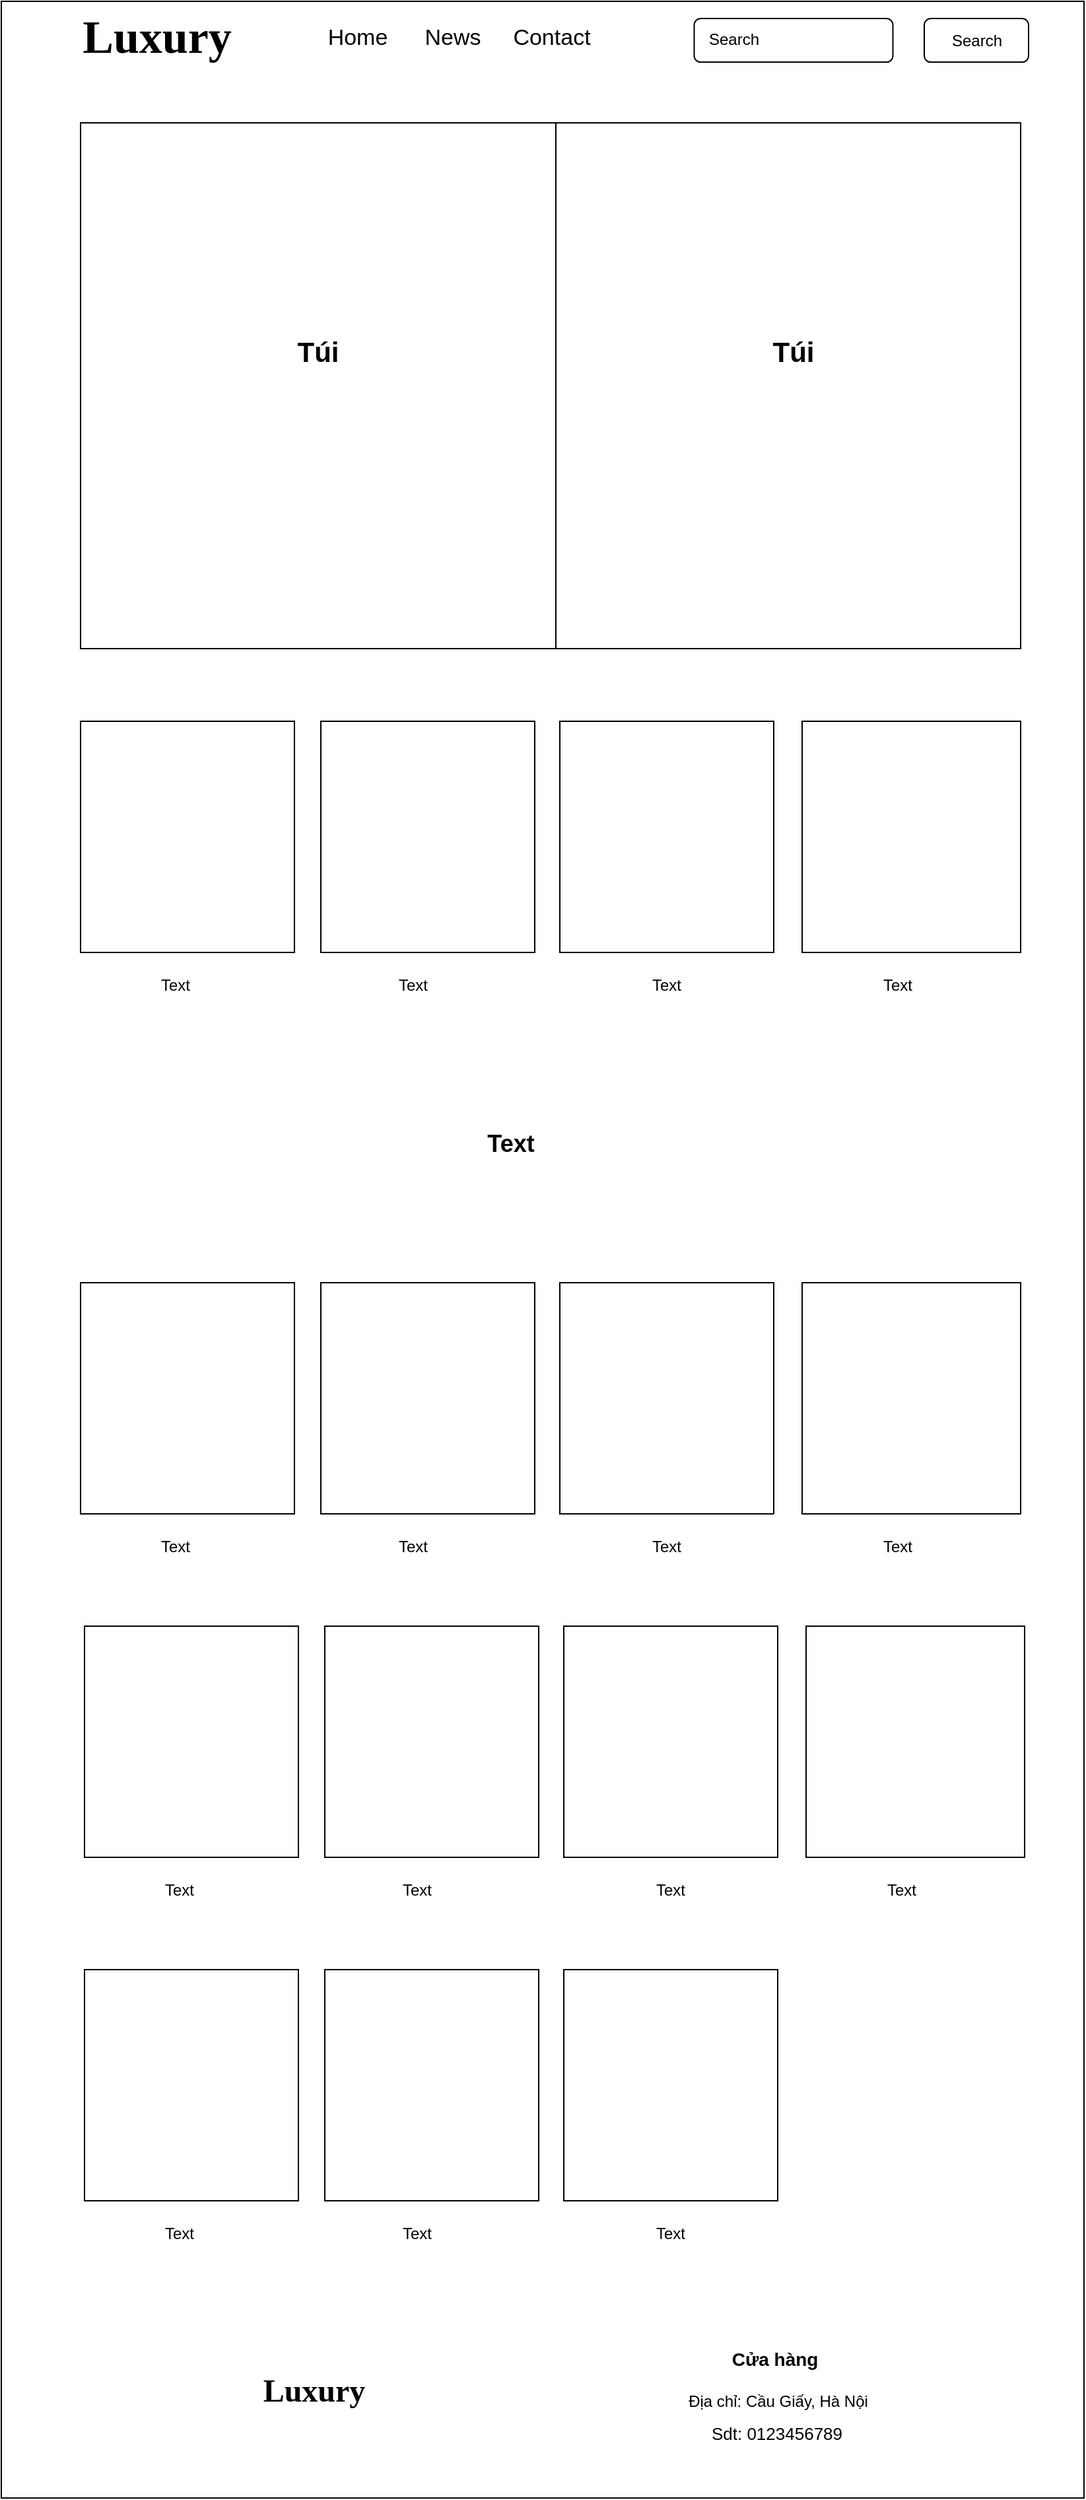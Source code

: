 <mxfile version="21.1.5" type="device">
  <diagram name="Trang-1" id="_KH7wWl4PFaQTm4Xu9SX">
    <mxGraphModel dx="1050" dy="541" grid="1" gridSize="10" guides="1" tooltips="1" connect="1" arrows="1" fold="1" page="1" pageScale="1" pageWidth="827" pageHeight="1169" math="0" shadow="0">
      <root>
        <mxCell id="0" />
        <mxCell id="1" parent="0" />
        <mxCell id="2sVzLyxFFq0wkeMYOeAA-48" value="" style="rounded=0;whiteSpace=wrap;html=1;" vertex="1" parent="1">
          <mxGeometry width="820" height="1890" as="geometry" />
        </mxCell>
        <mxCell id="2sVzLyxFFq0wkeMYOeAA-1" value="Luxury" style="text;html=1;strokeColor=none;fillColor=none;align=center;verticalAlign=middle;whiteSpace=wrap;rounded=0;fontSize=35;fontStyle=1;fontFamily=Times New Roman;" vertex="1" parent="1">
          <mxGeometry x="63" width="110" height="53.12" as="geometry" />
        </mxCell>
        <mxCell id="2sVzLyxFFq0wkeMYOeAA-2" value="&lt;span style=&quot;font-size: 17px;&quot;&gt;&lt;span&gt;Home&lt;/span&gt;&lt;/span&gt;" style="text;html=1;strokeColor=none;fillColor=none;align=center;verticalAlign=middle;whiteSpace=wrap;rounded=0;fontStyle=0" vertex="1" parent="1">
          <mxGeometry x="228" y="13.06" width="84" height="30" as="geometry" />
        </mxCell>
        <mxCell id="2sVzLyxFFq0wkeMYOeAA-3" value="&lt;span&gt;&lt;font style=&quot;font-size: 17px;&quot;&gt;News&lt;/font&gt;&lt;/span&gt;" style="text;html=1;strokeColor=none;fillColor=none;align=center;verticalAlign=middle;whiteSpace=wrap;rounded=0;fontStyle=0" vertex="1" parent="1">
          <mxGeometry x="312" y="13.06" width="60" height="30" as="geometry" />
        </mxCell>
        <mxCell id="2sVzLyxFFq0wkeMYOeAA-4" value="&lt;span style=&quot;font-size: 17px;&quot;&gt;&lt;span&gt;Contact&lt;/span&gt;&lt;/span&gt;" style="text;html=1;strokeColor=none;fillColor=none;align=center;verticalAlign=middle;whiteSpace=wrap;rounded=0;fontStyle=0" vertex="1" parent="1">
          <mxGeometry x="386.5" y="13.06" width="60" height="30" as="geometry" />
        </mxCell>
        <mxCell id="2sVzLyxFFq0wkeMYOeAA-5" value="" style="rounded=1;whiteSpace=wrap;html=1;" vertex="1" parent="1">
          <mxGeometry x="524.75" y="13.06" width="150.5" height="33" as="geometry" />
        </mxCell>
        <mxCell id="2sVzLyxFFq0wkeMYOeAA-6" value="" style="rounded=1;whiteSpace=wrap;html=1;" vertex="1" parent="1">
          <mxGeometry x="699" y="13.06" width="79" height="33" as="geometry" />
        </mxCell>
        <mxCell id="2sVzLyxFFq0wkeMYOeAA-7" value="Search" style="text;html=1;strokeColor=none;fillColor=none;align=center;verticalAlign=middle;whiteSpace=wrap;rounded=0;" vertex="1" parent="1">
          <mxGeometry x="525" y="13.56" width="60" height="30" as="geometry" />
        </mxCell>
        <mxCell id="2sVzLyxFFq0wkeMYOeAA-8" value="Search" style="text;html=1;strokeColor=none;fillColor=none;align=center;verticalAlign=middle;whiteSpace=wrap;rounded=0;" vertex="1" parent="1">
          <mxGeometry x="708.5" y="14.56" width="60" height="30" as="geometry" />
        </mxCell>
        <mxCell id="2sVzLyxFFq0wkeMYOeAA-9" value="" style="rounded=0;whiteSpace=wrap;html=1;" vertex="1" parent="1">
          <mxGeometry x="60" y="92" width="360" height="398" as="geometry" />
        </mxCell>
        <mxCell id="2sVzLyxFFq0wkeMYOeAA-10" value="&lt;span style=&quot;font-size: 21px;&quot;&gt;&lt;b&gt;Túi&lt;/b&gt;&lt;/span&gt;" style="text;html=1;strokeColor=none;fillColor=none;align=center;verticalAlign=middle;whiteSpace=wrap;rounded=0;" vertex="1" parent="1">
          <mxGeometry x="178" y="250" width="124" height="30" as="geometry" />
        </mxCell>
        <mxCell id="2sVzLyxFFq0wkeMYOeAA-11" value="" style="rounded=0;whiteSpace=wrap;html=1;" vertex="1" parent="1">
          <mxGeometry x="420" y="92" width="352" height="398" as="geometry" />
        </mxCell>
        <mxCell id="2sVzLyxFFq0wkeMYOeAA-12" value="&lt;span style=&quot;font-size: 21px;&quot;&gt;&lt;b&gt;Túi&lt;/b&gt;&lt;/span&gt;" style="text;html=1;strokeColor=none;fillColor=none;align=center;verticalAlign=middle;whiteSpace=wrap;rounded=0;" vertex="1" parent="1">
          <mxGeometry x="538" y="250" width="124" height="30" as="geometry" />
        </mxCell>
        <mxCell id="2sVzLyxFFq0wkeMYOeAA-13" value="" style="rounded=0;whiteSpace=wrap;html=1;" vertex="1" parent="1">
          <mxGeometry x="60" y="545" width="162" height="175" as="geometry" />
        </mxCell>
        <mxCell id="2sVzLyxFFq0wkeMYOeAA-14" value="" style="rounded=0;whiteSpace=wrap;html=1;" vertex="1" parent="1">
          <mxGeometry x="242" y="545" width="162" height="175" as="geometry" />
        </mxCell>
        <mxCell id="2sVzLyxFFq0wkeMYOeAA-15" value="" style="rounded=0;whiteSpace=wrap;html=1;" vertex="1" parent="1">
          <mxGeometry x="423" y="545" width="162" height="175" as="geometry" />
        </mxCell>
        <mxCell id="2sVzLyxFFq0wkeMYOeAA-16" value="" style="rounded=0;whiteSpace=wrap;html=1;" vertex="1" parent="1">
          <mxGeometry x="606.5" y="545" width="165.5" height="175" as="geometry" />
        </mxCell>
        <mxCell id="2sVzLyxFFq0wkeMYOeAA-17" value="Text" style="text;html=1;strokeColor=none;fillColor=none;align=center;verticalAlign=middle;whiteSpace=wrap;rounded=0;" vertex="1" parent="1">
          <mxGeometry x="102" y="730" width="60" height="30" as="geometry" />
        </mxCell>
        <mxCell id="2sVzLyxFFq0wkeMYOeAA-18" value="Text" style="text;html=1;strokeColor=none;fillColor=none;align=center;verticalAlign=middle;whiteSpace=wrap;rounded=0;" vertex="1" parent="1">
          <mxGeometry x="282" y="730" width="60" height="30" as="geometry" />
        </mxCell>
        <mxCell id="2sVzLyxFFq0wkeMYOeAA-19" value="Text" style="text;html=1;strokeColor=none;fillColor=none;align=center;verticalAlign=middle;whiteSpace=wrap;rounded=0;" vertex="1" parent="1">
          <mxGeometry x="474" y="730" width="60" height="30" as="geometry" />
        </mxCell>
        <mxCell id="2sVzLyxFFq0wkeMYOeAA-20" value="Text" style="text;html=1;strokeColor=none;fillColor=none;align=center;verticalAlign=middle;whiteSpace=wrap;rounded=0;" vertex="1" parent="1">
          <mxGeometry x="649" y="730" width="60" height="30" as="geometry" />
        </mxCell>
        <mxCell id="2sVzLyxFFq0wkeMYOeAA-21" value="Text" style="text;html=1;strokeColor=none;fillColor=none;align=center;verticalAlign=middle;whiteSpace=wrap;rounded=0;fontSize=18;fontStyle=1" vertex="1" parent="1">
          <mxGeometry x="356" y="850" width="60" height="30" as="geometry" />
        </mxCell>
        <mxCell id="2sVzLyxFFq0wkeMYOeAA-22" value="" style="rounded=0;whiteSpace=wrap;html=1;" vertex="1" parent="1">
          <mxGeometry x="60" y="970" width="162" height="175" as="geometry" />
        </mxCell>
        <mxCell id="2sVzLyxFFq0wkeMYOeAA-23" value="" style="rounded=0;whiteSpace=wrap;html=1;" vertex="1" parent="1">
          <mxGeometry x="242" y="970" width="162" height="175" as="geometry" />
        </mxCell>
        <mxCell id="2sVzLyxFFq0wkeMYOeAA-24" value="" style="rounded=0;whiteSpace=wrap;html=1;" vertex="1" parent="1">
          <mxGeometry x="423" y="970" width="162" height="175" as="geometry" />
        </mxCell>
        <mxCell id="2sVzLyxFFq0wkeMYOeAA-25" value="" style="rounded=0;whiteSpace=wrap;html=1;" vertex="1" parent="1">
          <mxGeometry x="606.5" y="970" width="165.5" height="175" as="geometry" />
        </mxCell>
        <mxCell id="2sVzLyxFFq0wkeMYOeAA-26" value="Text" style="text;html=1;strokeColor=none;fillColor=none;align=center;verticalAlign=middle;whiteSpace=wrap;rounded=0;" vertex="1" parent="1">
          <mxGeometry x="102" y="1155" width="60" height="30" as="geometry" />
        </mxCell>
        <mxCell id="2sVzLyxFFq0wkeMYOeAA-27" value="Text" style="text;html=1;strokeColor=none;fillColor=none;align=center;verticalAlign=middle;whiteSpace=wrap;rounded=0;" vertex="1" parent="1">
          <mxGeometry x="282" y="1155" width="60" height="30" as="geometry" />
        </mxCell>
        <mxCell id="2sVzLyxFFq0wkeMYOeAA-28" value="Text" style="text;html=1;strokeColor=none;fillColor=none;align=center;verticalAlign=middle;whiteSpace=wrap;rounded=0;" vertex="1" parent="1">
          <mxGeometry x="474" y="1155" width="60" height="30" as="geometry" />
        </mxCell>
        <mxCell id="2sVzLyxFFq0wkeMYOeAA-29" value="Text" style="text;html=1;strokeColor=none;fillColor=none;align=center;verticalAlign=middle;whiteSpace=wrap;rounded=0;" vertex="1" parent="1">
          <mxGeometry x="649" y="1155" width="60" height="30" as="geometry" />
        </mxCell>
        <mxCell id="2sVzLyxFFq0wkeMYOeAA-30" value="" style="rounded=0;whiteSpace=wrap;html=1;" vertex="1" parent="1">
          <mxGeometry x="63" y="1230" width="162" height="175" as="geometry" />
        </mxCell>
        <mxCell id="2sVzLyxFFq0wkeMYOeAA-31" value="" style="rounded=0;whiteSpace=wrap;html=1;" vertex="1" parent="1">
          <mxGeometry x="245" y="1230" width="162" height="175" as="geometry" />
        </mxCell>
        <mxCell id="2sVzLyxFFq0wkeMYOeAA-32" value="" style="rounded=0;whiteSpace=wrap;html=1;" vertex="1" parent="1">
          <mxGeometry x="426" y="1230" width="162" height="175" as="geometry" />
        </mxCell>
        <mxCell id="2sVzLyxFFq0wkeMYOeAA-33" value="" style="rounded=0;whiteSpace=wrap;html=1;" vertex="1" parent="1">
          <mxGeometry x="609.5" y="1230" width="165.5" height="175" as="geometry" />
        </mxCell>
        <mxCell id="2sVzLyxFFq0wkeMYOeAA-34" value="Text" style="text;html=1;strokeColor=none;fillColor=none;align=center;verticalAlign=middle;whiteSpace=wrap;rounded=0;" vertex="1" parent="1">
          <mxGeometry x="105" y="1415" width="60" height="30" as="geometry" />
        </mxCell>
        <mxCell id="2sVzLyxFFq0wkeMYOeAA-35" value="Text" style="text;html=1;strokeColor=none;fillColor=none;align=center;verticalAlign=middle;whiteSpace=wrap;rounded=0;" vertex="1" parent="1">
          <mxGeometry x="285" y="1415" width="60" height="30" as="geometry" />
        </mxCell>
        <mxCell id="2sVzLyxFFq0wkeMYOeAA-36" value="Text" style="text;html=1;strokeColor=none;fillColor=none;align=center;verticalAlign=middle;whiteSpace=wrap;rounded=0;" vertex="1" parent="1">
          <mxGeometry x="477" y="1415" width="60" height="30" as="geometry" />
        </mxCell>
        <mxCell id="2sVzLyxFFq0wkeMYOeAA-37" value="Text" style="text;html=1;strokeColor=none;fillColor=none;align=center;verticalAlign=middle;whiteSpace=wrap;rounded=0;" vertex="1" parent="1">
          <mxGeometry x="652" y="1415" width="60" height="30" as="geometry" />
        </mxCell>
        <mxCell id="2sVzLyxFFq0wkeMYOeAA-38" value="" style="rounded=0;whiteSpace=wrap;html=1;" vertex="1" parent="1">
          <mxGeometry x="63" y="1490" width="162" height="175" as="geometry" />
        </mxCell>
        <mxCell id="2sVzLyxFFq0wkeMYOeAA-39" value="" style="rounded=0;whiteSpace=wrap;html=1;" vertex="1" parent="1">
          <mxGeometry x="245" y="1490" width="162" height="175" as="geometry" />
        </mxCell>
        <mxCell id="2sVzLyxFFq0wkeMYOeAA-40" value="" style="rounded=0;whiteSpace=wrap;html=1;" vertex="1" parent="1">
          <mxGeometry x="426" y="1490" width="162" height="175" as="geometry" />
        </mxCell>
        <mxCell id="2sVzLyxFFq0wkeMYOeAA-41" value="Text" style="text;html=1;strokeColor=none;fillColor=none;align=center;verticalAlign=middle;whiteSpace=wrap;rounded=0;" vertex="1" parent="1">
          <mxGeometry x="105" y="1675" width="60" height="30" as="geometry" />
        </mxCell>
        <mxCell id="2sVzLyxFFq0wkeMYOeAA-42" value="Text" style="text;html=1;strokeColor=none;fillColor=none;align=center;verticalAlign=middle;whiteSpace=wrap;rounded=0;" vertex="1" parent="1">
          <mxGeometry x="285" y="1675" width="60" height="30" as="geometry" />
        </mxCell>
        <mxCell id="2sVzLyxFFq0wkeMYOeAA-43" value="Text" style="text;html=1;strokeColor=none;fillColor=none;align=center;verticalAlign=middle;whiteSpace=wrap;rounded=0;" vertex="1" parent="1">
          <mxGeometry x="477" y="1675" width="60" height="30" as="geometry" />
        </mxCell>
        <mxCell id="2sVzLyxFFq0wkeMYOeAA-44" value="&lt;font style=&quot;font-size: 24px;&quot;&gt;Luxury&lt;/font&gt;" style="text;html=1;strokeColor=none;fillColor=none;align=center;verticalAlign=middle;whiteSpace=wrap;rounded=0;fontSize=35;fontStyle=1;fontFamily=Times New Roman;" vertex="1" parent="1">
          <mxGeometry x="182" y="1790" width="110" height="30" as="geometry" />
        </mxCell>
        <mxCell id="2sVzLyxFFq0wkeMYOeAA-45" value="Cửa hàng&amp;nbsp;" style="text;html=1;strokeColor=none;fillColor=none;align=center;verticalAlign=middle;whiteSpace=wrap;rounded=0;fontSize=14;fontStyle=1" vertex="1" parent="1">
          <mxGeometry x="494" y="1770" width="188" height="30" as="geometry" />
        </mxCell>
        <mxCell id="2sVzLyxFFq0wkeMYOeAA-46" value="Địa chỉ: Cầu Giấy, Hà Nội" style="text;html=1;align=center;verticalAlign=middle;resizable=0;points=[];autosize=1;strokeColor=none;fillColor=none;fontSize=12;" vertex="1" parent="1">
          <mxGeometry x="505.5" y="1800" width="165" height="33" as="geometry" />
        </mxCell>
        <mxCell id="2sVzLyxFFq0wkeMYOeAA-47" value="Sdt: 0123456789" style="text;html=1;strokeColor=none;fillColor=none;align=center;verticalAlign=middle;whiteSpace=wrap;rounded=0;fontSize=13;" vertex="1" parent="1">
          <mxGeometry x="524" y="1833" width="127" height="15" as="geometry" />
        </mxCell>
      </root>
    </mxGraphModel>
  </diagram>
</mxfile>
